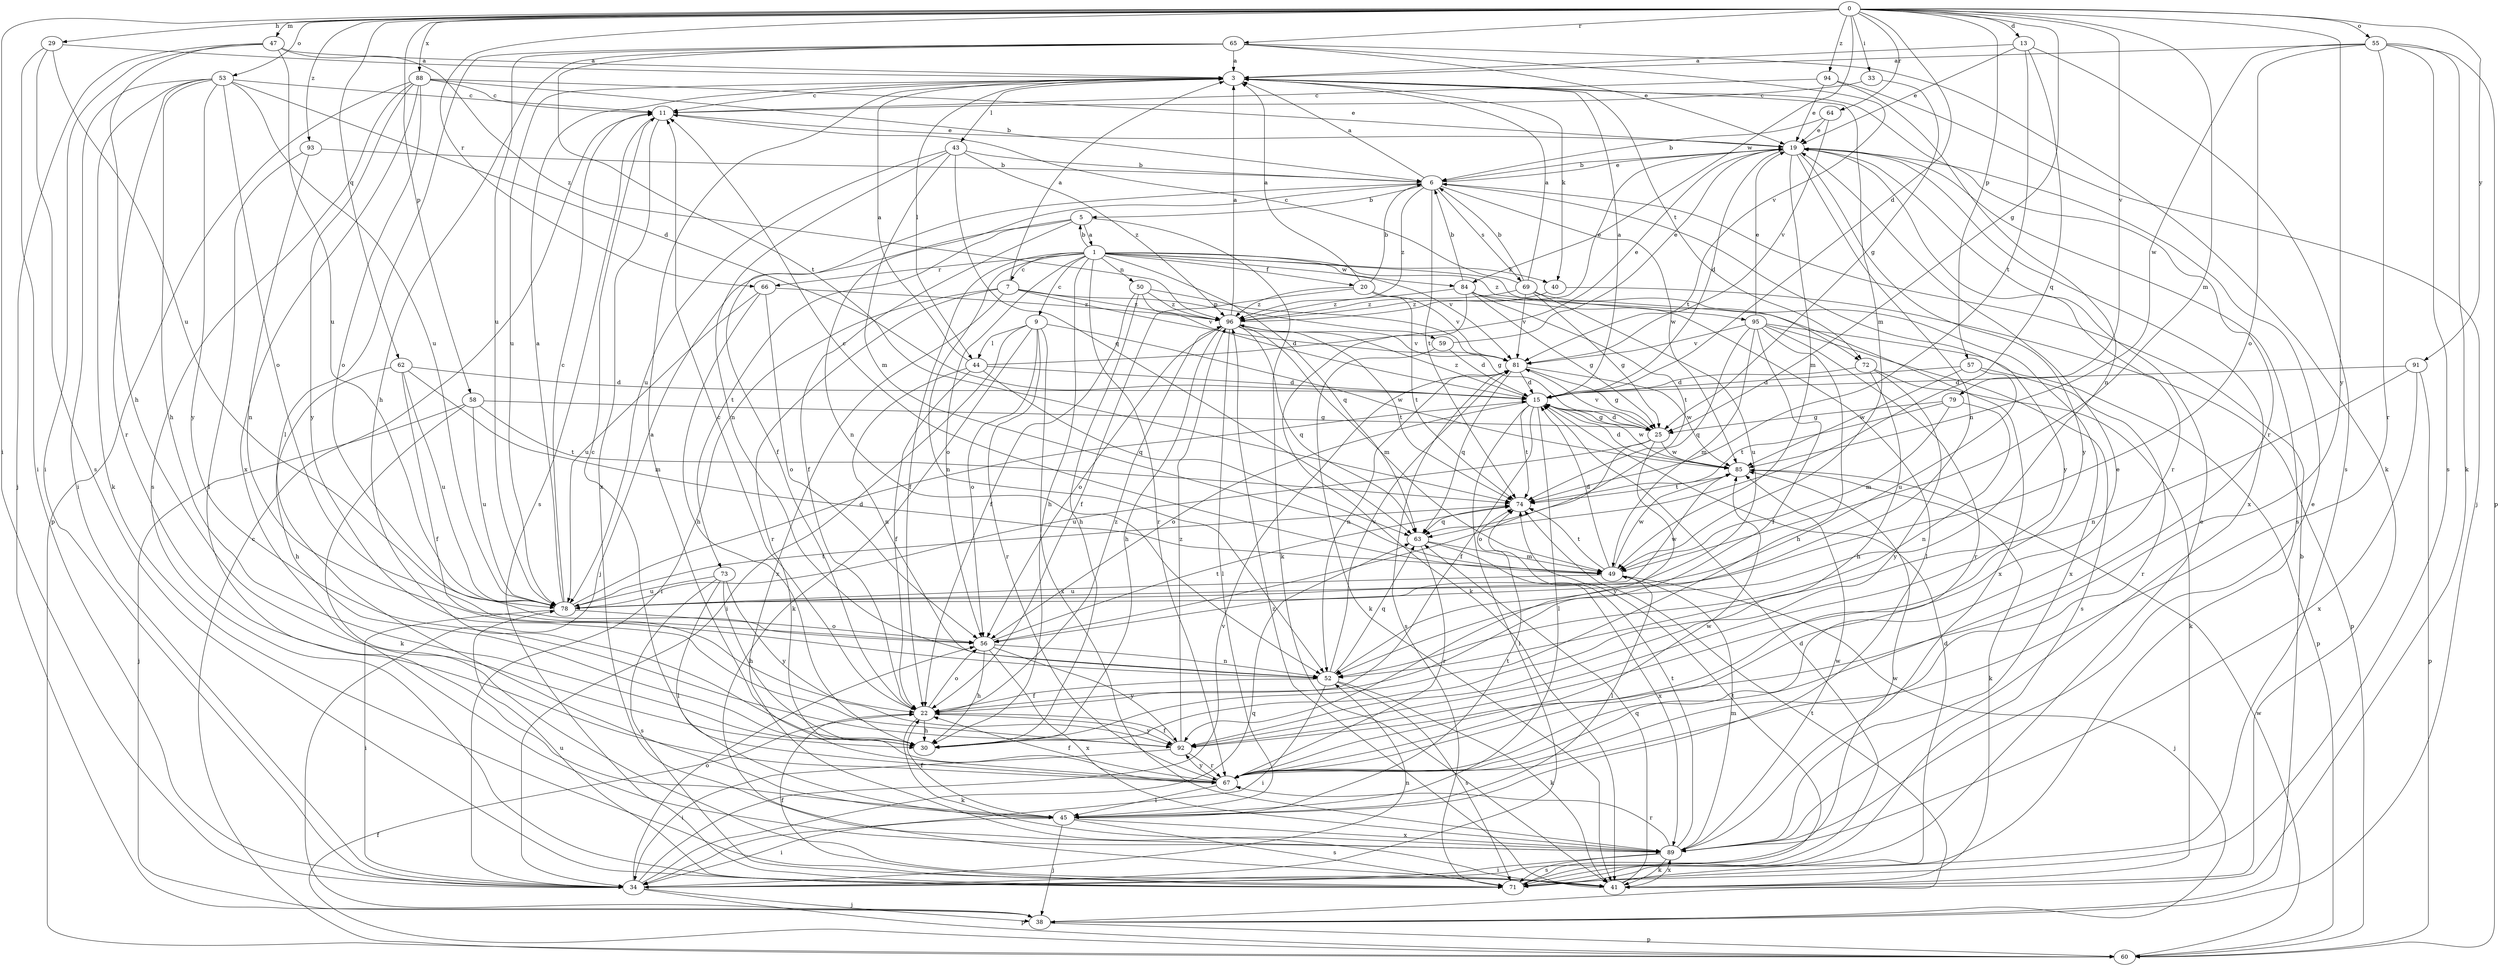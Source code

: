 strict digraph  {
0;
1;
3;
5;
6;
7;
9;
11;
13;
15;
19;
20;
22;
25;
29;
30;
33;
34;
38;
40;
41;
43;
44;
45;
47;
49;
50;
52;
53;
55;
56;
57;
58;
59;
60;
62;
63;
64;
65;
66;
67;
69;
71;
72;
73;
74;
78;
79;
81;
84;
85;
88;
89;
91;
92;
93;
94;
95;
96;
0 -> 13  [label=d];
0 -> 15  [label=d];
0 -> 25  [label=g];
0 -> 29  [label=h];
0 -> 33  [label=i];
0 -> 34  [label=i];
0 -> 47  [label=m];
0 -> 49  [label=m];
0 -> 53  [label=o];
0 -> 55  [label=o];
0 -> 57  [label=p];
0 -> 58  [label=p];
0 -> 62  [label=q];
0 -> 64  [label=r];
0 -> 65  [label=r];
0 -> 66  [label=r];
0 -> 79  [label=v];
0 -> 84  [label=w];
0 -> 88  [label=x];
0 -> 91  [label=y];
0 -> 92  [label=y];
0 -> 93  [label=z];
0 -> 94  [label=z];
1 -> 5  [label=b];
1 -> 7  [label=c];
1 -> 9  [label=c];
1 -> 20  [label=f];
1 -> 22  [label=f];
1 -> 30  [label=h];
1 -> 40  [label=k];
1 -> 50  [label=n];
1 -> 52  [label=n];
1 -> 56  [label=o];
1 -> 63  [label=q];
1 -> 66  [label=r];
1 -> 67  [label=r];
1 -> 72  [label=t];
1 -> 81  [label=v];
1 -> 84  [label=w];
1 -> 95  [label=z];
3 -> 11  [label=c];
3 -> 40  [label=k];
3 -> 43  [label=l];
3 -> 44  [label=l];
3 -> 49  [label=m];
3 -> 67  [label=r];
3 -> 72  [label=t];
3 -> 78  [label=u];
5 -> 1  [label=a];
5 -> 22  [label=f];
5 -> 38  [label=j];
5 -> 41  [label=k];
5 -> 73  [label=t];
6 -> 3  [label=a];
6 -> 5  [label=b];
6 -> 19  [label=e];
6 -> 22  [label=f];
6 -> 52  [label=n];
6 -> 69  [label=s];
6 -> 74  [label=t];
6 -> 85  [label=w];
6 -> 92  [label=y];
6 -> 96  [label=z];
7 -> 3  [label=a];
7 -> 34  [label=i];
7 -> 59  [label=p];
7 -> 67  [label=r];
7 -> 81  [label=v];
7 -> 89  [label=x];
7 -> 96  [label=z];
9 -> 34  [label=i];
9 -> 41  [label=k];
9 -> 44  [label=l];
9 -> 56  [label=o];
9 -> 67  [label=r];
9 -> 85  [label=w];
9 -> 89  [label=x];
11 -> 19  [label=e];
11 -> 71  [label=s];
11 -> 89  [label=x];
13 -> 3  [label=a];
13 -> 19  [label=e];
13 -> 63  [label=q];
13 -> 71  [label=s];
13 -> 74  [label=t];
15 -> 3  [label=a];
15 -> 22  [label=f];
15 -> 25  [label=g];
15 -> 34  [label=i];
15 -> 45  [label=l];
15 -> 56  [label=o];
15 -> 74  [label=t];
15 -> 85  [label=w];
15 -> 96  [label=z];
19 -> 6  [label=b];
19 -> 15  [label=d];
19 -> 49  [label=m];
19 -> 52  [label=n];
19 -> 67  [label=r];
19 -> 71  [label=s];
19 -> 89  [label=x];
19 -> 92  [label=y];
20 -> 3  [label=a];
20 -> 6  [label=b];
20 -> 22  [label=f];
20 -> 74  [label=t];
20 -> 81  [label=v];
20 -> 96  [label=z];
22 -> 11  [label=c];
22 -> 30  [label=h];
22 -> 41  [label=k];
22 -> 56  [label=o];
22 -> 92  [label=y];
22 -> 96  [label=z];
25 -> 15  [label=d];
25 -> 56  [label=o];
25 -> 78  [label=u];
25 -> 81  [label=v];
25 -> 85  [label=w];
25 -> 92  [label=y];
29 -> 3  [label=a];
29 -> 34  [label=i];
29 -> 71  [label=s];
29 -> 78  [label=u];
33 -> 11  [label=c];
33 -> 25  [label=g];
34 -> 38  [label=j];
34 -> 52  [label=n];
34 -> 56  [label=o];
34 -> 60  [label=p];
34 -> 63  [label=q];
34 -> 81  [label=v];
34 -> 85  [label=w];
38 -> 6  [label=b];
38 -> 60  [label=p];
38 -> 74  [label=t];
40 -> 60  [label=p];
40 -> 96  [label=z];
41 -> 15  [label=d];
41 -> 63  [label=q];
41 -> 89  [label=x];
41 -> 96  [label=z];
43 -> 6  [label=b];
43 -> 49  [label=m];
43 -> 52  [label=n];
43 -> 63  [label=q];
43 -> 78  [label=u];
43 -> 96  [label=z];
44 -> 3  [label=a];
44 -> 15  [label=d];
44 -> 19  [label=e];
44 -> 22  [label=f];
44 -> 52  [label=n];
44 -> 63  [label=q];
45 -> 22  [label=f];
45 -> 34  [label=i];
45 -> 38  [label=j];
45 -> 71  [label=s];
45 -> 74  [label=t];
45 -> 89  [label=x];
47 -> 3  [label=a];
47 -> 30  [label=h];
47 -> 34  [label=i];
47 -> 38  [label=j];
47 -> 78  [label=u];
47 -> 96  [label=z];
49 -> 11  [label=c];
49 -> 15  [label=d];
49 -> 38  [label=j];
49 -> 45  [label=l];
49 -> 74  [label=t];
49 -> 78  [label=u];
49 -> 85  [label=w];
50 -> 15  [label=d];
50 -> 22  [label=f];
50 -> 25  [label=g];
50 -> 30  [label=h];
50 -> 96  [label=z];
52 -> 22  [label=f];
52 -> 34  [label=i];
52 -> 41  [label=k];
52 -> 63  [label=q];
52 -> 71  [label=s];
52 -> 81  [label=v];
53 -> 11  [label=c];
53 -> 15  [label=d];
53 -> 30  [label=h];
53 -> 34  [label=i];
53 -> 41  [label=k];
53 -> 56  [label=o];
53 -> 67  [label=r];
53 -> 78  [label=u];
53 -> 92  [label=y];
55 -> 3  [label=a];
55 -> 41  [label=k];
55 -> 56  [label=o];
55 -> 60  [label=p];
55 -> 67  [label=r];
55 -> 71  [label=s];
55 -> 85  [label=w];
56 -> 30  [label=h];
56 -> 52  [label=n];
56 -> 74  [label=t];
56 -> 89  [label=x];
56 -> 92  [label=y];
57 -> 15  [label=d];
57 -> 67  [label=r];
57 -> 78  [label=u];
57 -> 85  [label=w];
58 -> 25  [label=g];
58 -> 38  [label=j];
58 -> 41  [label=k];
58 -> 74  [label=t];
58 -> 78  [label=u];
59 -> 15  [label=d];
59 -> 19  [label=e];
59 -> 41  [label=k];
60 -> 11  [label=c];
60 -> 22  [label=f];
60 -> 85  [label=w];
62 -> 15  [label=d];
62 -> 22  [label=f];
62 -> 30  [label=h];
62 -> 49  [label=m];
62 -> 78  [label=u];
63 -> 49  [label=m];
63 -> 67  [label=r];
63 -> 89  [label=x];
64 -> 6  [label=b];
64 -> 19  [label=e];
64 -> 81  [label=v];
65 -> 3  [label=a];
65 -> 19  [label=e];
65 -> 30  [label=h];
65 -> 41  [label=k];
65 -> 45  [label=l];
65 -> 74  [label=t];
65 -> 78  [label=u];
65 -> 81  [label=v];
66 -> 30  [label=h];
66 -> 56  [label=o];
66 -> 78  [label=u];
66 -> 96  [label=z];
67 -> 3  [label=a];
67 -> 11  [label=c];
67 -> 19  [label=e];
67 -> 22  [label=f];
67 -> 45  [label=l];
67 -> 85  [label=w];
67 -> 92  [label=y];
69 -> 3  [label=a];
69 -> 6  [label=b];
69 -> 11  [label=c];
69 -> 25  [label=g];
69 -> 78  [label=u];
69 -> 81  [label=v];
69 -> 89  [label=x];
69 -> 96  [label=z];
71 -> 15  [label=d];
71 -> 19  [label=e];
71 -> 22  [label=f];
71 -> 74  [label=t];
71 -> 78  [label=u];
72 -> 15  [label=d];
72 -> 30  [label=h];
72 -> 41  [label=k];
72 -> 92  [label=y];
73 -> 30  [label=h];
73 -> 45  [label=l];
73 -> 71  [label=s];
73 -> 78  [label=u];
73 -> 92  [label=y];
74 -> 63  [label=q];
78 -> 3  [label=a];
78 -> 11  [label=c];
78 -> 15  [label=d];
78 -> 34  [label=i];
78 -> 56  [label=o];
78 -> 74  [label=t];
78 -> 85  [label=w];
79 -> 25  [label=g];
79 -> 49  [label=m];
79 -> 52  [label=n];
79 -> 74  [label=t];
81 -> 15  [label=d];
81 -> 25  [label=g];
81 -> 52  [label=n];
81 -> 63  [label=q];
81 -> 71  [label=s];
81 -> 85  [label=w];
84 -> 6  [label=b];
84 -> 25  [label=g];
84 -> 41  [label=k];
84 -> 45  [label=l];
84 -> 74  [label=t];
84 -> 89  [label=x];
84 -> 96  [label=z];
85 -> 15  [label=d];
85 -> 41  [label=k];
85 -> 74  [label=t];
88 -> 6  [label=b];
88 -> 11  [label=c];
88 -> 19  [label=e];
88 -> 56  [label=o];
88 -> 60  [label=p];
88 -> 71  [label=s];
88 -> 89  [label=x];
88 -> 92  [label=y];
89 -> 19  [label=e];
89 -> 34  [label=i];
89 -> 41  [label=k];
89 -> 49  [label=m];
89 -> 67  [label=r];
89 -> 71  [label=s];
89 -> 74  [label=t];
89 -> 85  [label=w];
91 -> 15  [label=d];
91 -> 52  [label=n];
91 -> 60  [label=p];
91 -> 89  [label=x];
92 -> 22  [label=f];
92 -> 34  [label=i];
92 -> 67  [label=r];
92 -> 96  [label=z];
93 -> 6  [label=b];
93 -> 45  [label=l];
93 -> 52  [label=n];
94 -> 11  [label=c];
94 -> 19  [label=e];
94 -> 38  [label=j];
94 -> 52  [label=n];
95 -> 19  [label=e];
95 -> 22  [label=f];
95 -> 30  [label=h];
95 -> 49  [label=m];
95 -> 60  [label=p];
95 -> 63  [label=q];
95 -> 67  [label=r];
95 -> 71  [label=s];
95 -> 81  [label=v];
96 -> 3  [label=a];
96 -> 19  [label=e];
96 -> 30  [label=h];
96 -> 45  [label=l];
96 -> 49  [label=m];
96 -> 56  [label=o];
96 -> 63  [label=q];
96 -> 74  [label=t];
96 -> 81  [label=v];
}
